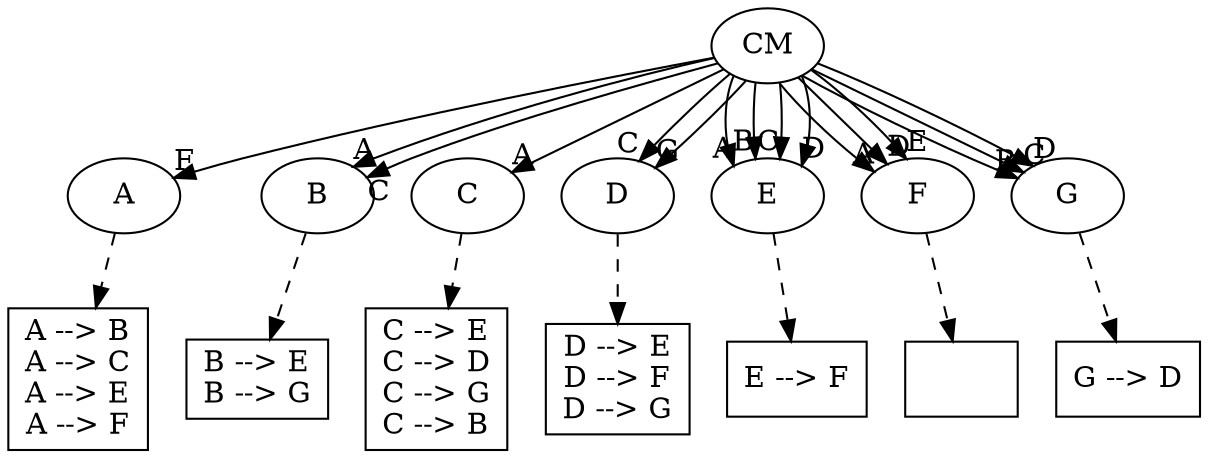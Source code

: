 // N-tier netowrk before ledger creation
digraph n_tier_network_init {
	CM
	A
	B
	C
	D
	E
	F
	G
	CM -> A [anodesep=0.01 headlabel=F]
	CM -> B [headlabel=A]
	CM -> B [headlabel=C]
	CM -> C [headlabel=A]
	CM -> D [headlabel=C]
	CM -> D [headlabel=G]
	CM -> E [headlabel=A]
	CM -> E [headlabel=B]
	CM -> E [headlabel=C]
	CM -> E [headlabel=D]
	CM -> F [headlabel=A]
	CM -> F [headlabel=D]
	CM -> F [headlabel=E]
	CM -> G [headlabel=B]
	CM -> G [headlabel=C]
	CM -> G [headlabel=D]
	"A-ledger" [label="A --> B
A --> C
A --> E
A --> F" shape=box]
	"B-ledger" [label="B --> E
B --> G" shape=box]
	"C-ledger" [label="C --> E
C --> D
C --> G
C --> B" shape=box]
	"D-ledger" [label="D --> E
D --> F
D --> G" shape=box]
	"E-ledger" [label="E --> F" shape=box]
	"F-ledger" [label="" shape=box]
	"G-ledger" [label="G --> D" shape=box]
	A -> "A-ledger" [style=dashed]
	B -> "B-ledger" [style=dashed]
	C -> "C-ledger" [style=dashed]
	D -> "D-ledger" [style=dashed]
	E -> "E-ledger" [style=dashed]
	F -> "F-ledger" [style=dashed]
	G -> "G-ledger" [style=dashed]
}
